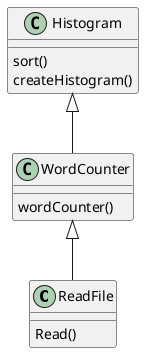 @startuml
'https://plantuml.com/class-diagram

class ReadFile{
Read()
}
class WordCounter{
wordCounter()
}
class Histogram{
sort()
createHistogram()
}


WordCounter <|-- ReadFile
Histogram <|-- WordCounter



@enduml